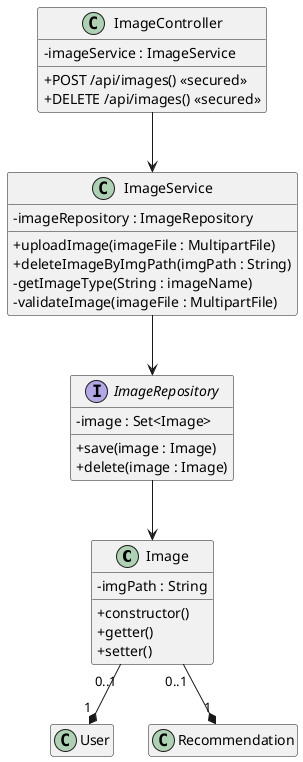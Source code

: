 @startuml
skinparam classAttributeIconSize 0
hide empty members

class Image {
    - imgPath : String
    + constructor()
    + getter()
    + setter()
}
interface ImageRepository {
    - image : Set<Image>
    + save(image : Image)
    + delete(image : Image)
}
class ImageService {
    - imageRepository : ImageRepository
    + uploadImage(imageFile : MultipartFile)
    + deleteImageByImgPath(imgPath : String)
    - getImageType(String : imageName)
    - validateImage(imageFile : MultipartFile)
}
class ImageController {
    - imageService : ImageService
    + POST /api/images() <<secured>>
    + DELETE /api/images() <<secured>>
}

Image "0..1" --* "1" User
Image "0..1" --* "1" Recommendation
ImageRepository --> Image
ImageService --> ImageRepository
ImageController --> ImageService

@enduml